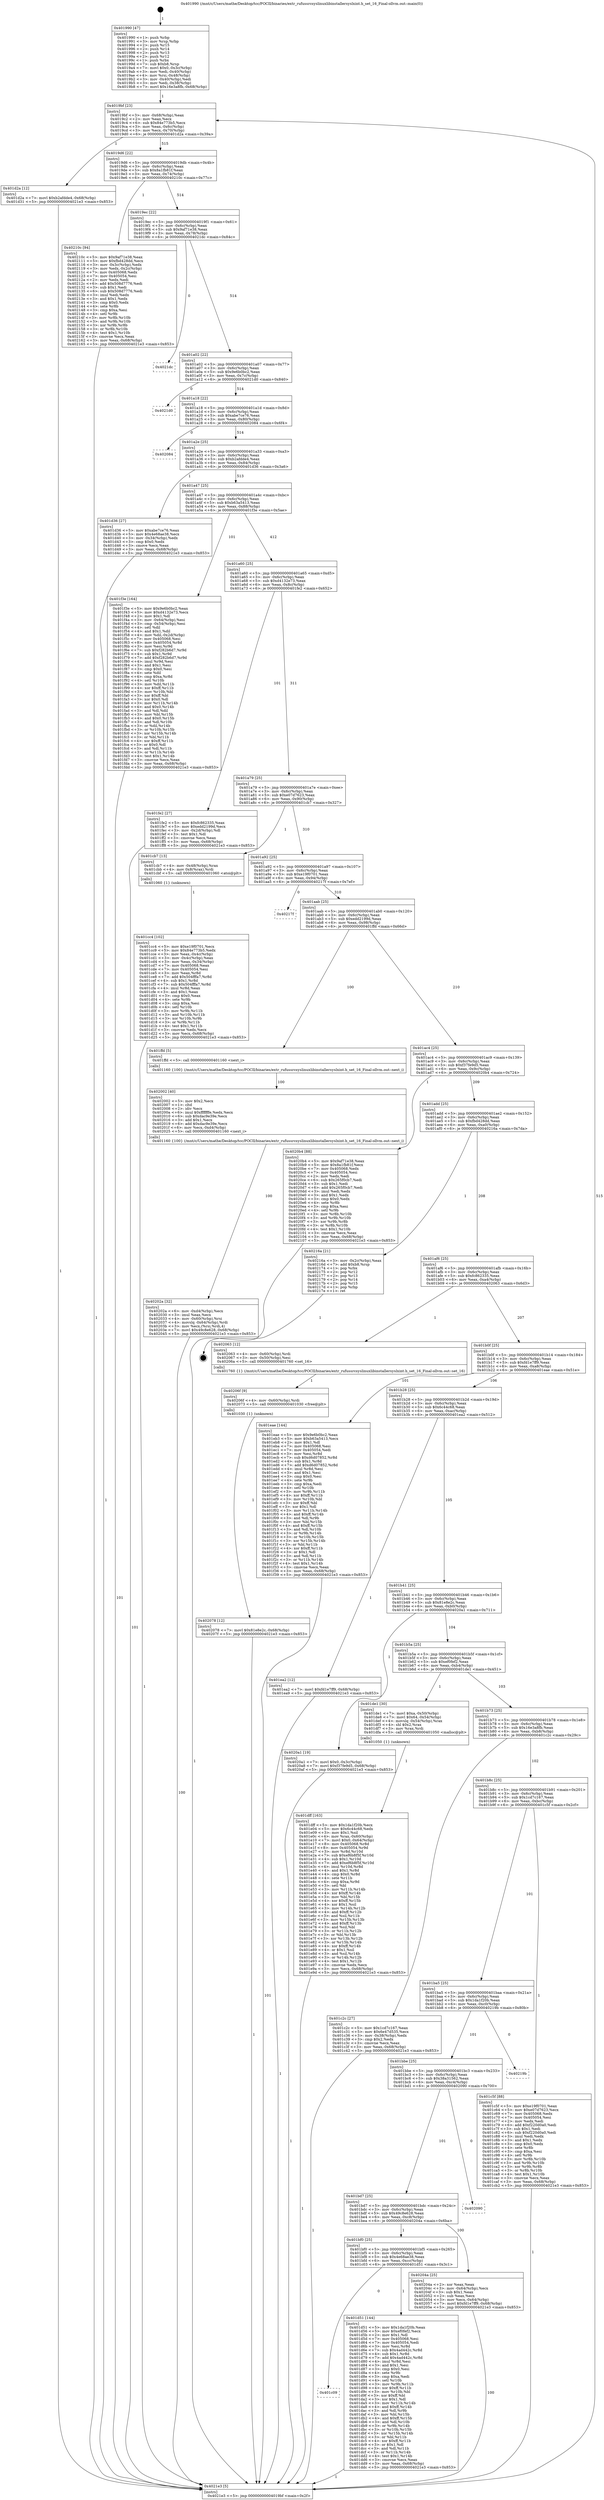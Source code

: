 digraph "0x401990" {
  label = "0x401990 (/mnt/c/Users/mathe/Desktop/tcc/POCII/binaries/extr_rufussrcsyslinuxlibinstallersyslxint.h_set_16_Final-ollvm.out::main(0))"
  labelloc = "t"
  node[shape=record]

  Entry [label="",width=0.3,height=0.3,shape=circle,fillcolor=black,style=filled]
  "0x4019bf" [label="{
     0x4019bf [23]\l
     | [instrs]\l
     &nbsp;&nbsp;0x4019bf \<+3\>: mov -0x68(%rbp),%eax\l
     &nbsp;&nbsp;0x4019c2 \<+2\>: mov %eax,%ecx\l
     &nbsp;&nbsp;0x4019c4 \<+6\>: sub $0x84e773b5,%ecx\l
     &nbsp;&nbsp;0x4019ca \<+3\>: mov %eax,-0x6c(%rbp)\l
     &nbsp;&nbsp;0x4019cd \<+3\>: mov %ecx,-0x70(%rbp)\l
     &nbsp;&nbsp;0x4019d0 \<+6\>: je 0000000000401d2a \<main+0x39a\>\l
  }"]
  "0x401d2a" [label="{
     0x401d2a [12]\l
     | [instrs]\l
     &nbsp;&nbsp;0x401d2a \<+7\>: movl $0xb2afdde4,-0x68(%rbp)\l
     &nbsp;&nbsp;0x401d31 \<+5\>: jmp 00000000004021e3 \<main+0x853\>\l
  }"]
  "0x4019d6" [label="{
     0x4019d6 [22]\l
     | [instrs]\l
     &nbsp;&nbsp;0x4019d6 \<+5\>: jmp 00000000004019db \<main+0x4b\>\l
     &nbsp;&nbsp;0x4019db \<+3\>: mov -0x6c(%rbp),%eax\l
     &nbsp;&nbsp;0x4019de \<+5\>: sub $0x8a1fb81f,%eax\l
     &nbsp;&nbsp;0x4019e3 \<+3\>: mov %eax,-0x74(%rbp)\l
     &nbsp;&nbsp;0x4019e6 \<+6\>: je 000000000040210c \<main+0x77c\>\l
  }"]
  Exit [label="",width=0.3,height=0.3,shape=circle,fillcolor=black,style=filled,peripheries=2]
  "0x40210c" [label="{
     0x40210c [94]\l
     | [instrs]\l
     &nbsp;&nbsp;0x40210c \<+5\>: mov $0x9af71e38,%eax\l
     &nbsp;&nbsp;0x402111 \<+5\>: mov $0xfbd428dd,%ecx\l
     &nbsp;&nbsp;0x402116 \<+3\>: mov -0x3c(%rbp),%edx\l
     &nbsp;&nbsp;0x402119 \<+3\>: mov %edx,-0x2c(%rbp)\l
     &nbsp;&nbsp;0x40211c \<+7\>: mov 0x405068,%edx\l
     &nbsp;&nbsp;0x402123 \<+7\>: mov 0x405054,%esi\l
     &nbsp;&nbsp;0x40212a \<+2\>: mov %edx,%edi\l
     &nbsp;&nbsp;0x40212c \<+6\>: add $0x508d7776,%edi\l
     &nbsp;&nbsp;0x402132 \<+3\>: sub $0x1,%edi\l
     &nbsp;&nbsp;0x402135 \<+6\>: sub $0x508d7776,%edi\l
     &nbsp;&nbsp;0x40213b \<+3\>: imul %edi,%edx\l
     &nbsp;&nbsp;0x40213e \<+3\>: and $0x1,%edx\l
     &nbsp;&nbsp;0x402141 \<+3\>: cmp $0x0,%edx\l
     &nbsp;&nbsp;0x402144 \<+4\>: sete %r8b\l
     &nbsp;&nbsp;0x402148 \<+3\>: cmp $0xa,%esi\l
     &nbsp;&nbsp;0x40214b \<+4\>: setl %r9b\l
     &nbsp;&nbsp;0x40214f \<+3\>: mov %r8b,%r10b\l
     &nbsp;&nbsp;0x402152 \<+3\>: and %r9b,%r10b\l
     &nbsp;&nbsp;0x402155 \<+3\>: xor %r9b,%r8b\l
     &nbsp;&nbsp;0x402158 \<+3\>: or %r8b,%r10b\l
     &nbsp;&nbsp;0x40215b \<+4\>: test $0x1,%r10b\l
     &nbsp;&nbsp;0x40215f \<+3\>: cmovne %ecx,%eax\l
     &nbsp;&nbsp;0x402162 \<+3\>: mov %eax,-0x68(%rbp)\l
     &nbsp;&nbsp;0x402165 \<+5\>: jmp 00000000004021e3 \<main+0x853\>\l
  }"]
  "0x4019ec" [label="{
     0x4019ec [22]\l
     | [instrs]\l
     &nbsp;&nbsp;0x4019ec \<+5\>: jmp 00000000004019f1 \<main+0x61\>\l
     &nbsp;&nbsp;0x4019f1 \<+3\>: mov -0x6c(%rbp),%eax\l
     &nbsp;&nbsp;0x4019f4 \<+5\>: sub $0x9af71e38,%eax\l
     &nbsp;&nbsp;0x4019f9 \<+3\>: mov %eax,-0x78(%rbp)\l
     &nbsp;&nbsp;0x4019fc \<+6\>: je 00000000004021dc \<main+0x84c\>\l
  }"]
  "0x402078" [label="{
     0x402078 [12]\l
     | [instrs]\l
     &nbsp;&nbsp;0x402078 \<+7\>: movl $0x81e8e2c,-0x68(%rbp)\l
     &nbsp;&nbsp;0x40207f \<+5\>: jmp 00000000004021e3 \<main+0x853\>\l
  }"]
  "0x4021dc" [label="{
     0x4021dc\l
  }", style=dashed]
  "0x401a02" [label="{
     0x401a02 [22]\l
     | [instrs]\l
     &nbsp;&nbsp;0x401a02 \<+5\>: jmp 0000000000401a07 \<main+0x77\>\l
     &nbsp;&nbsp;0x401a07 \<+3\>: mov -0x6c(%rbp),%eax\l
     &nbsp;&nbsp;0x401a0a \<+5\>: sub $0x9e6b0bc2,%eax\l
     &nbsp;&nbsp;0x401a0f \<+3\>: mov %eax,-0x7c(%rbp)\l
     &nbsp;&nbsp;0x401a12 \<+6\>: je 00000000004021d0 \<main+0x840\>\l
  }"]
  "0x40206f" [label="{
     0x40206f [9]\l
     | [instrs]\l
     &nbsp;&nbsp;0x40206f \<+4\>: mov -0x60(%rbp),%rdi\l
     &nbsp;&nbsp;0x402073 \<+5\>: call 0000000000401030 \<free@plt\>\l
     | [calls]\l
     &nbsp;&nbsp;0x401030 \{1\} (unknown)\l
  }"]
  "0x4021d0" [label="{
     0x4021d0\l
  }", style=dashed]
  "0x401a18" [label="{
     0x401a18 [22]\l
     | [instrs]\l
     &nbsp;&nbsp;0x401a18 \<+5\>: jmp 0000000000401a1d \<main+0x8d\>\l
     &nbsp;&nbsp;0x401a1d \<+3\>: mov -0x6c(%rbp),%eax\l
     &nbsp;&nbsp;0x401a20 \<+5\>: sub $0xabe7ce76,%eax\l
     &nbsp;&nbsp;0x401a25 \<+3\>: mov %eax,-0x80(%rbp)\l
     &nbsp;&nbsp;0x401a28 \<+6\>: je 0000000000402084 \<main+0x6f4\>\l
  }"]
  "0x40202a" [label="{
     0x40202a [32]\l
     | [instrs]\l
     &nbsp;&nbsp;0x40202a \<+6\>: mov -0xd4(%rbp),%ecx\l
     &nbsp;&nbsp;0x402030 \<+3\>: imul %eax,%ecx\l
     &nbsp;&nbsp;0x402033 \<+4\>: mov -0x60(%rbp),%rsi\l
     &nbsp;&nbsp;0x402037 \<+4\>: movslq -0x64(%rbp),%rdi\l
     &nbsp;&nbsp;0x40203b \<+3\>: mov %ecx,(%rsi,%rdi,4)\l
     &nbsp;&nbsp;0x40203e \<+7\>: movl $0x49c8e628,-0x68(%rbp)\l
     &nbsp;&nbsp;0x402045 \<+5\>: jmp 00000000004021e3 \<main+0x853\>\l
  }"]
  "0x402084" [label="{
     0x402084\l
  }", style=dashed]
  "0x401a2e" [label="{
     0x401a2e [25]\l
     | [instrs]\l
     &nbsp;&nbsp;0x401a2e \<+5\>: jmp 0000000000401a33 \<main+0xa3\>\l
     &nbsp;&nbsp;0x401a33 \<+3\>: mov -0x6c(%rbp),%eax\l
     &nbsp;&nbsp;0x401a36 \<+5\>: sub $0xb2afdde4,%eax\l
     &nbsp;&nbsp;0x401a3b \<+6\>: mov %eax,-0x84(%rbp)\l
     &nbsp;&nbsp;0x401a41 \<+6\>: je 0000000000401d36 \<main+0x3a6\>\l
  }"]
  "0x402002" [label="{
     0x402002 [40]\l
     | [instrs]\l
     &nbsp;&nbsp;0x402002 \<+5\>: mov $0x2,%ecx\l
     &nbsp;&nbsp;0x402007 \<+1\>: cltd\l
     &nbsp;&nbsp;0x402008 \<+2\>: idiv %ecx\l
     &nbsp;&nbsp;0x40200a \<+6\>: imul $0xfffffffe,%edx,%ecx\l
     &nbsp;&nbsp;0x402010 \<+6\>: sub $0xdac9e39e,%ecx\l
     &nbsp;&nbsp;0x402016 \<+3\>: add $0x1,%ecx\l
     &nbsp;&nbsp;0x402019 \<+6\>: add $0xdac9e39e,%ecx\l
     &nbsp;&nbsp;0x40201f \<+6\>: mov %ecx,-0xd4(%rbp)\l
     &nbsp;&nbsp;0x402025 \<+5\>: call 0000000000401160 \<next_i\>\l
     | [calls]\l
     &nbsp;&nbsp;0x401160 \{100\} (/mnt/c/Users/mathe/Desktop/tcc/POCII/binaries/extr_rufussrcsyslinuxlibinstallersyslxint.h_set_16_Final-ollvm.out::next_i)\l
  }"]
  "0x401d36" [label="{
     0x401d36 [27]\l
     | [instrs]\l
     &nbsp;&nbsp;0x401d36 \<+5\>: mov $0xabe7ce76,%eax\l
     &nbsp;&nbsp;0x401d3b \<+5\>: mov $0x4e68ae38,%ecx\l
     &nbsp;&nbsp;0x401d40 \<+3\>: mov -0x34(%rbp),%edx\l
     &nbsp;&nbsp;0x401d43 \<+3\>: cmp $0x0,%edx\l
     &nbsp;&nbsp;0x401d46 \<+3\>: cmove %ecx,%eax\l
     &nbsp;&nbsp;0x401d49 \<+3\>: mov %eax,-0x68(%rbp)\l
     &nbsp;&nbsp;0x401d4c \<+5\>: jmp 00000000004021e3 \<main+0x853\>\l
  }"]
  "0x401a47" [label="{
     0x401a47 [25]\l
     | [instrs]\l
     &nbsp;&nbsp;0x401a47 \<+5\>: jmp 0000000000401a4c \<main+0xbc\>\l
     &nbsp;&nbsp;0x401a4c \<+3\>: mov -0x6c(%rbp),%eax\l
     &nbsp;&nbsp;0x401a4f \<+5\>: sub $0xb63a5413,%eax\l
     &nbsp;&nbsp;0x401a54 \<+6\>: mov %eax,-0x88(%rbp)\l
     &nbsp;&nbsp;0x401a5a \<+6\>: je 0000000000401f3e \<main+0x5ae\>\l
  }"]
  "0x401dff" [label="{
     0x401dff [163]\l
     | [instrs]\l
     &nbsp;&nbsp;0x401dff \<+5\>: mov $0x1da1f20b,%ecx\l
     &nbsp;&nbsp;0x401e04 \<+5\>: mov $0x6c44c68,%edx\l
     &nbsp;&nbsp;0x401e09 \<+3\>: mov $0x1,%sil\l
     &nbsp;&nbsp;0x401e0c \<+4\>: mov %rax,-0x60(%rbp)\l
     &nbsp;&nbsp;0x401e10 \<+7\>: movl $0x0,-0x64(%rbp)\l
     &nbsp;&nbsp;0x401e17 \<+8\>: mov 0x405068,%r8d\l
     &nbsp;&nbsp;0x401e1f \<+8\>: mov 0x405054,%r9d\l
     &nbsp;&nbsp;0x401e27 \<+3\>: mov %r8d,%r10d\l
     &nbsp;&nbsp;0x401e2a \<+7\>: sub $0xef6b8f5f,%r10d\l
     &nbsp;&nbsp;0x401e31 \<+4\>: sub $0x1,%r10d\l
     &nbsp;&nbsp;0x401e35 \<+7\>: add $0xef6b8f5f,%r10d\l
     &nbsp;&nbsp;0x401e3c \<+4\>: imul %r10d,%r8d\l
     &nbsp;&nbsp;0x401e40 \<+4\>: and $0x1,%r8d\l
     &nbsp;&nbsp;0x401e44 \<+4\>: cmp $0x0,%r8d\l
     &nbsp;&nbsp;0x401e48 \<+4\>: sete %r11b\l
     &nbsp;&nbsp;0x401e4c \<+4\>: cmp $0xa,%r9d\l
     &nbsp;&nbsp;0x401e50 \<+3\>: setl %bl\l
     &nbsp;&nbsp;0x401e53 \<+3\>: mov %r11b,%r14b\l
     &nbsp;&nbsp;0x401e56 \<+4\>: xor $0xff,%r14b\l
     &nbsp;&nbsp;0x401e5a \<+3\>: mov %bl,%r15b\l
     &nbsp;&nbsp;0x401e5d \<+4\>: xor $0xff,%r15b\l
     &nbsp;&nbsp;0x401e61 \<+4\>: xor $0x1,%sil\l
     &nbsp;&nbsp;0x401e65 \<+3\>: mov %r14b,%r12b\l
     &nbsp;&nbsp;0x401e68 \<+4\>: and $0xff,%r12b\l
     &nbsp;&nbsp;0x401e6c \<+3\>: and %sil,%r11b\l
     &nbsp;&nbsp;0x401e6f \<+3\>: mov %r15b,%r13b\l
     &nbsp;&nbsp;0x401e72 \<+4\>: and $0xff,%r13b\l
     &nbsp;&nbsp;0x401e76 \<+3\>: and %sil,%bl\l
     &nbsp;&nbsp;0x401e79 \<+3\>: or %r11b,%r12b\l
     &nbsp;&nbsp;0x401e7c \<+3\>: or %bl,%r13b\l
     &nbsp;&nbsp;0x401e7f \<+3\>: xor %r13b,%r12b\l
     &nbsp;&nbsp;0x401e82 \<+3\>: or %r15b,%r14b\l
     &nbsp;&nbsp;0x401e85 \<+4\>: xor $0xff,%r14b\l
     &nbsp;&nbsp;0x401e89 \<+4\>: or $0x1,%sil\l
     &nbsp;&nbsp;0x401e8d \<+3\>: and %sil,%r14b\l
     &nbsp;&nbsp;0x401e90 \<+3\>: or %r14b,%r12b\l
     &nbsp;&nbsp;0x401e93 \<+4\>: test $0x1,%r12b\l
     &nbsp;&nbsp;0x401e97 \<+3\>: cmovne %edx,%ecx\l
     &nbsp;&nbsp;0x401e9a \<+3\>: mov %ecx,-0x68(%rbp)\l
     &nbsp;&nbsp;0x401e9d \<+5\>: jmp 00000000004021e3 \<main+0x853\>\l
  }"]
  "0x401f3e" [label="{
     0x401f3e [164]\l
     | [instrs]\l
     &nbsp;&nbsp;0x401f3e \<+5\>: mov $0x9e6b0bc2,%eax\l
     &nbsp;&nbsp;0x401f43 \<+5\>: mov $0xd4132e73,%ecx\l
     &nbsp;&nbsp;0x401f48 \<+2\>: mov $0x1,%dl\l
     &nbsp;&nbsp;0x401f4a \<+3\>: mov -0x64(%rbp),%esi\l
     &nbsp;&nbsp;0x401f4d \<+3\>: cmp -0x54(%rbp),%esi\l
     &nbsp;&nbsp;0x401f50 \<+4\>: setl %dil\l
     &nbsp;&nbsp;0x401f54 \<+4\>: and $0x1,%dil\l
     &nbsp;&nbsp;0x401f58 \<+4\>: mov %dil,-0x2d(%rbp)\l
     &nbsp;&nbsp;0x401f5c \<+7\>: mov 0x405068,%esi\l
     &nbsp;&nbsp;0x401f63 \<+8\>: mov 0x405054,%r8d\l
     &nbsp;&nbsp;0x401f6b \<+3\>: mov %esi,%r9d\l
     &nbsp;&nbsp;0x401f6e \<+7\>: sub $0xf282b6d7,%r9d\l
     &nbsp;&nbsp;0x401f75 \<+4\>: sub $0x1,%r9d\l
     &nbsp;&nbsp;0x401f79 \<+7\>: add $0xf282b6d7,%r9d\l
     &nbsp;&nbsp;0x401f80 \<+4\>: imul %r9d,%esi\l
     &nbsp;&nbsp;0x401f84 \<+3\>: and $0x1,%esi\l
     &nbsp;&nbsp;0x401f87 \<+3\>: cmp $0x0,%esi\l
     &nbsp;&nbsp;0x401f8a \<+4\>: sete %dil\l
     &nbsp;&nbsp;0x401f8e \<+4\>: cmp $0xa,%r8d\l
     &nbsp;&nbsp;0x401f92 \<+4\>: setl %r10b\l
     &nbsp;&nbsp;0x401f96 \<+3\>: mov %dil,%r11b\l
     &nbsp;&nbsp;0x401f99 \<+4\>: xor $0xff,%r11b\l
     &nbsp;&nbsp;0x401f9d \<+3\>: mov %r10b,%bl\l
     &nbsp;&nbsp;0x401fa0 \<+3\>: xor $0xff,%bl\l
     &nbsp;&nbsp;0x401fa3 \<+3\>: xor $0x0,%dl\l
     &nbsp;&nbsp;0x401fa6 \<+3\>: mov %r11b,%r14b\l
     &nbsp;&nbsp;0x401fa9 \<+4\>: and $0x0,%r14b\l
     &nbsp;&nbsp;0x401fad \<+3\>: and %dl,%dil\l
     &nbsp;&nbsp;0x401fb0 \<+3\>: mov %bl,%r15b\l
     &nbsp;&nbsp;0x401fb3 \<+4\>: and $0x0,%r15b\l
     &nbsp;&nbsp;0x401fb7 \<+3\>: and %dl,%r10b\l
     &nbsp;&nbsp;0x401fba \<+3\>: or %dil,%r14b\l
     &nbsp;&nbsp;0x401fbd \<+3\>: or %r10b,%r15b\l
     &nbsp;&nbsp;0x401fc0 \<+3\>: xor %r15b,%r14b\l
     &nbsp;&nbsp;0x401fc3 \<+3\>: or %bl,%r11b\l
     &nbsp;&nbsp;0x401fc6 \<+4\>: xor $0xff,%r11b\l
     &nbsp;&nbsp;0x401fca \<+3\>: or $0x0,%dl\l
     &nbsp;&nbsp;0x401fcd \<+3\>: and %dl,%r11b\l
     &nbsp;&nbsp;0x401fd0 \<+3\>: or %r11b,%r14b\l
     &nbsp;&nbsp;0x401fd3 \<+4\>: test $0x1,%r14b\l
     &nbsp;&nbsp;0x401fd7 \<+3\>: cmovne %ecx,%eax\l
     &nbsp;&nbsp;0x401fda \<+3\>: mov %eax,-0x68(%rbp)\l
     &nbsp;&nbsp;0x401fdd \<+5\>: jmp 00000000004021e3 \<main+0x853\>\l
  }"]
  "0x401a60" [label="{
     0x401a60 [25]\l
     | [instrs]\l
     &nbsp;&nbsp;0x401a60 \<+5\>: jmp 0000000000401a65 \<main+0xd5\>\l
     &nbsp;&nbsp;0x401a65 \<+3\>: mov -0x6c(%rbp),%eax\l
     &nbsp;&nbsp;0x401a68 \<+5\>: sub $0xd4132e73,%eax\l
     &nbsp;&nbsp;0x401a6d \<+6\>: mov %eax,-0x8c(%rbp)\l
     &nbsp;&nbsp;0x401a73 \<+6\>: je 0000000000401fe2 \<main+0x652\>\l
  }"]
  "0x401c09" [label="{
     0x401c09\l
  }", style=dashed]
  "0x401fe2" [label="{
     0x401fe2 [27]\l
     | [instrs]\l
     &nbsp;&nbsp;0x401fe2 \<+5\>: mov $0xfc862335,%eax\l
     &nbsp;&nbsp;0x401fe7 \<+5\>: mov $0xedd2199d,%ecx\l
     &nbsp;&nbsp;0x401fec \<+3\>: mov -0x2d(%rbp),%dl\l
     &nbsp;&nbsp;0x401fef \<+3\>: test $0x1,%dl\l
     &nbsp;&nbsp;0x401ff2 \<+3\>: cmovne %ecx,%eax\l
     &nbsp;&nbsp;0x401ff5 \<+3\>: mov %eax,-0x68(%rbp)\l
     &nbsp;&nbsp;0x401ff8 \<+5\>: jmp 00000000004021e3 \<main+0x853\>\l
  }"]
  "0x401a79" [label="{
     0x401a79 [25]\l
     | [instrs]\l
     &nbsp;&nbsp;0x401a79 \<+5\>: jmp 0000000000401a7e \<main+0xee\>\l
     &nbsp;&nbsp;0x401a7e \<+3\>: mov -0x6c(%rbp),%eax\l
     &nbsp;&nbsp;0x401a81 \<+5\>: sub $0xe07d7623,%eax\l
     &nbsp;&nbsp;0x401a86 \<+6\>: mov %eax,-0x90(%rbp)\l
     &nbsp;&nbsp;0x401a8c \<+6\>: je 0000000000401cb7 \<main+0x327\>\l
  }"]
  "0x401d51" [label="{
     0x401d51 [144]\l
     | [instrs]\l
     &nbsp;&nbsp;0x401d51 \<+5\>: mov $0x1da1f20b,%eax\l
     &nbsp;&nbsp;0x401d56 \<+5\>: mov $0xef0fef2,%ecx\l
     &nbsp;&nbsp;0x401d5b \<+2\>: mov $0x1,%dl\l
     &nbsp;&nbsp;0x401d5d \<+7\>: mov 0x405068,%esi\l
     &nbsp;&nbsp;0x401d64 \<+7\>: mov 0x405054,%edi\l
     &nbsp;&nbsp;0x401d6b \<+3\>: mov %esi,%r8d\l
     &nbsp;&nbsp;0x401d6e \<+7\>: sub $0x4ad442c,%r8d\l
     &nbsp;&nbsp;0x401d75 \<+4\>: sub $0x1,%r8d\l
     &nbsp;&nbsp;0x401d79 \<+7\>: add $0x4ad442c,%r8d\l
     &nbsp;&nbsp;0x401d80 \<+4\>: imul %r8d,%esi\l
     &nbsp;&nbsp;0x401d84 \<+3\>: and $0x1,%esi\l
     &nbsp;&nbsp;0x401d87 \<+3\>: cmp $0x0,%esi\l
     &nbsp;&nbsp;0x401d8a \<+4\>: sete %r9b\l
     &nbsp;&nbsp;0x401d8e \<+3\>: cmp $0xa,%edi\l
     &nbsp;&nbsp;0x401d91 \<+4\>: setl %r10b\l
     &nbsp;&nbsp;0x401d95 \<+3\>: mov %r9b,%r11b\l
     &nbsp;&nbsp;0x401d98 \<+4\>: xor $0xff,%r11b\l
     &nbsp;&nbsp;0x401d9c \<+3\>: mov %r10b,%bl\l
     &nbsp;&nbsp;0x401d9f \<+3\>: xor $0xff,%bl\l
     &nbsp;&nbsp;0x401da2 \<+3\>: xor $0x1,%dl\l
     &nbsp;&nbsp;0x401da5 \<+3\>: mov %r11b,%r14b\l
     &nbsp;&nbsp;0x401da8 \<+4\>: and $0xff,%r14b\l
     &nbsp;&nbsp;0x401dac \<+3\>: and %dl,%r9b\l
     &nbsp;&nbsp;0x401daf \<+3\>: mov %bl,%r15b\l
     &nbsp;&nbsp;0x401db2 \<+4\>: and $0xff,%r15b\l
     &nbsp;&nbsp;0x401db6 \<+3\>: and %dl,%r10b\l
     &nbsp;&nbsp;0x401db9 \<+3\>: or %r9b,%r14b\l
     &nbsp;&nbsp;0x401dbc \<+3\>: or %r10b,%r15b\l
     &nbsp;&nbsp;0x401dbf \<+3\>: xor %r15b,%r14b\l
     &nbsp;&nbsp;0x401dc2 \<+3\>: or %bl,%r11b\l
     &nbsp;&nbsp;0x401dc5 \<+4\>: xor $0xff,%r11b\l
     &nbsp;&nbsp;0x401dc9 \<+3\>: or $0x1,%dl\l
     &nbsp;&nbsp;0x401dcc \<+3\>: and %dl,%r11b\l
     &nbsp;&nbsp;0x401dcf \<+3\>: or %r11b,%r14b\l
     &nbsp;&nbsp;0x401dd2 \<+4\>: test $0x1,%r14b\l
     &nbsp;&nbsp;0x401dd6 \<+3\>: cmovne %ecx,%eax\l
     &nbsp;&nbsp;0x401dd9 \<+3\>: mov %eax,-0x68(%rbp)\l
     &nbsp;&nbsp;0x401ddc \<+5\>: jmp 00000000004021e3 \<main+0x853\>\l
  }"]
  "0x401cb7" [label="{
     0x401cb7 [13]\l
     | [instrs]\l
     &nbsp;&nbsp;0x401cb7 \<+4\>: mov -0x48(%rbp),%rax\l
     &nbsp;&nbsp;0x401cbb \<+4\>: mov 0x8(%rax),%rdi\l
     &nbsp;&nbsp;0x401cbf \<+5\>: call 0000000000401060 \<atoi@plt\>\l
     | [calls]\l
     &nbsp;&nbsp;0x401060 \{1\} (unknown)\l
  }"]
  "0x401a92" [label="{
     0x401a92 [25]\l
     | [instrs]\l
     &nbsp;&nbsp;0x401a92 \<+5\>: jmp 0000000000401a97 \<main+0x107\>\l
     &nbsp;&nbsp;0x401a97 \<+3\>: mov -0x6c(%rbp),%eax\l
     &nbsp;&nbsp;0x401a9a \<+5\>: sub $0xe19f0701,%eax\l
     &nbsp;&nbsp;0x401a9f \<+6\>: mov %eax,-0x94(%rbp)\l
     &nbsp;&nbsp;0x401aa5 \<+6\>: je 000000000040217f \<main+0x7ef\>\l
  }"]
  "0x401bf0" [label="{
     0x401bf0 [25]\l
     | [instrs]\l
     &nbsp;&nbsp;0x401bf0 \<+5\>: jmp 0000000000401bf5 \<main+0x265\>\l
     &nbsp;&nbsp;0x401bf5 \<+3\>: mov -0x6c(%rbp),%eax\l
     &nbsp;&nbsp;0x401bf8 \<+5\>: sub $0x4e68ae38,%eax\l
     &nbsp;&nbsp;0x401bfd \<+6\>: mov %eax,-0xcc(%rbp)\l
     &nbsp;&nbsp;0x401c03 \<+6\>: je 0000000000401d51 \<main+0x3c1\>\l
  }"]
  "0x40217f" [label="{
     0x40217f\l
  }", style=dashed]
  "0x401aab" [label="{
     0x401aab [25]\l
     | [instrs]\l
     &nbsp;&nbsp;0x401aab \<+5\>: jmp 0000000000401ab0 \<main+0x120\>\l
     &nbsp;&nbsp;0x401ab0 \<+3\>: mov -0x6c(%rbp),%eax\l
     &nbsp;&nbsp;0x401ab3 \<+5\>: sub $0xedd2199d,%eax\l
     &nbsp;&nbsp;0x401ab8 \<+6\>: mov %eax,-0x98(%rbp)\l
     &nbsp;&nbsp;0x401abe \<+6\>: je 0000000000401ffd \<main+0x66d\>\l
  }"]
  "0x40204a" [label="{
     0x40204a [25]\l
     | [instrs]\l
     &nbsp;&nbsp;0x40204a \<+2\>: xor %eax,%eax\l
     &nbsp;&nbsp;0x40204c \<+3\>: mov -0x64(%rbp),%ecx\l
     &nbsp;&nbsp;0x40204f \<+3\>: sub $0x1,%eax\l
     &nbsp;&nbsp;0x402052 \<+2\>: sub %eax,%ecx\l
     &nbsp;&nbsp;0x402054 \<+3\>: mov %ecx,-0x64(%rbp)\l
     &nbsp;&nbsp;0x402057 \<+7\>: movl $0xfd1e7ff9,-0x68(%rbp)\l
     &nbsp;&nbsp;0x40205e \<+5\>: jmp 00000000004021e3 \<main+0x853\>\l
  }"]
  "0x401ffd" [label="{
     0x401ffd [5]\l
     | [instrs]\l
     &nbsp;&nbsp;0x401ffd \<+5\>: call 0000000000401160 \<next_i\>\l
     | [calls]\l
     &nbsp;&nbsp;0x401160 \{100\} (/mnt/c/Users/mathe/Desktop/tcc/POCII/binaries/extr_rufussrcsyslinuxlibinstallersyslxint.h_set_16_Final-ollvm.out::next_i)\l
  }"]
  "0x401ac4" [label="{
     0x401ac4 [25]\l
     | [instrs]\l
     &nbsp;&nbsp;0x401ac4 \<+5\>: jmp 0000000000401ac9 \<main+0x139\>\l
     &nbsp;&nbsp;0x401ac9 \<+3\>: mov -0x6c(%rbp),%eax\l
     &nbsp;&nbsp;0x401acc \<+5\>: sub $0xf37fe9d5,%eax\l
     &nbsp;&nbsp;0x401ad1 \<+6\>: mov %eax,-0x9c(%rbp)\l
     &nbsp;&nbsp;0x401ad7 \<+6\>: je 00000000004020b4 \<main+0x724\>\l
  }"]
  "0x401bd7" [label="{
     0x401bd7 [25]\l
     | [instrs]\l
     &nbsp;&nbsp;0x401bd7 \<+5\>: jmp 0000000000401bdc \<main+0x24c\>\l
     &nbsp;&nbsp;0x401bdc \<+3\>: mov -0x6c(%rbp),%eax\l
     &nbsp;&nbsp;0x401bdf \<+5\>: sub $0x49c8e628,%eax\l
     &nbsp;&nbsp;0x401be4 \<+6\>: mov %eax,-0xc8(%rbp)\l
     &nbsp;&nbsp;0x401bea \<+6\>: je 000000000040204a \<main+0x6ba\>\l
  }"]
  "0x4020b4" [label="{
     0x4020b4 [88]\l
     | [instrs]\l
     &nbsp;&nbsp;0x4020b4 \<+5\>: mov $0x9af71e38,%eax\l
     &nbsp;&nbsp;0x4020b9 \<+5\>: mov $0x8a1fb81f,%ecx\l
     &nbsp;&nbsp;0x4020be \<+7\>: mov 0x405068,%edx\l
     &nbsp;&nbsp;0x4020c5 \<+7\>: mov 0x405054,%esi\l
     &nbsp;&nbsp;0x4020cc \<+2\>: mov %edx,%edi\l
     &nbsp;&nbsp;0x4020ce \<+6\>: sub $0x265f0cb7,%edi\l
     &nbsp;&nbsp;0x4020d4 \<+3\>: sub $0x1,%edi\l
     &nbsp;&nbsp;0x4020d7 \<+6\>: add $0x265f0cb7,%edi\l
     &nbsp;&nbsp;0x4020dd \<+3\>: imul %edi,%edx\l
     &nbsp;&nbsp;0x4020e0 \<+3\>: and $0x1,%edx\l
     &nbsp;&nbsp;0x4020e3 \<+3\>: cmp $0x0,%edx\l
     &nbsp;&nbsp;0x4020e6 \<+4\>: sete %r8b\l
     &nbsp;&nbsp;0x4020ea \<+3\>: cmp $0xa,%esi\l
     &nbsp;&nbsp;0x4020ed \<+4\>: setl %r9b\l
     &nbsp;&nbsp;0x4020f1 \<+3\>: mov %r8b,%r10b\l
     &nbsp;&nbsp;0x4020f4 \<+3\>: and %r9b,%r10b\l
     &nbsp;&nbsp;0x4020f7 \<+3\>: xor %r9b,%r8b\l
     &nbsp;&nbsp;0x4020fa \<+3\>: or %r8b,%r10b\l
     &nbsp;&nbsp;0x4020fd \<+4\>: test $0x1,%r10b\l
     &nbsp;&nbsp;0x402101 \<+3\>: cmovne %ecx,%eax\l
     &nbsp;&nbsp;0x402104 \<+3\>: mov %eax,-0x68(%rbp)\l
     &nbsp;&nbsp;0x402107 \<+5\>: jmp 00000000004021e3 \<main+0x853\>\l
  }"]
  "0x401add" [label="{
     0x401add [25]\l
     | [instrs]\l
     &nbsp;&nbsp;0x401add \<+5\>: jmp 0000000000401ae2 \<main+0x152\>\l
     &nbsp;&nbsp;0x401ae2 \<+3\>: mov -0x6c(%rbp),%eax\l
     &nbsp;&nbsp;0x401ae5 \<+5\>: sub $0xfbd428dd,%eax\l
     &nbsp;&nbsp;0x401aea \<+6\>: mov %eax,-0xa0(%rbp)\l
     &nbsp;&nbsp;0x401af0 \<+6\>: je 000000000040216a \<main+0x7da\>\l
  }"]
  "0x402090" [label="{
     0x402090\l
  }", style=dashed]
  "0x40216a" [label="{
     0x40216a [21]\l
     | [instrs]\l
     &nbsp;&nbsp;0x40216a \<+3\>: mov -0x2c(%rbp),%eax\l
     &nbsp;&nbsp;0x40216d \<+7\>: add $0xb8,%rsp\l
     &nbsp;&nbsp;0x402174 \<+1\>: pop %rbx\l
     &nbsp;&nbsp;0x402175 \<+2\>: pop %r12\l
     &nbsp;&nbsp;0x402177 \<+2\>: pop %r13\l
     &nbsp;&nbsp;0x402179 \<+2\>: pop %r14\l
     &nbsp;&nbsp;0x40217b \<+2\>: pop %r15\l
     &nbsp;&nbsp;0x40217d \<+1\>: pop %rbp\l
     &nbsp;&nbsp;0x40217e \<+1\>: ret\l
  }"]
  "0x401af6" [label="{
     0x401af6 [25]\l
     | [instrs]\l
     &nbsp;&nbsp;0x401af6 \<+5\>: jmp 0000000000401afb \<main+0x16b\>\l
     &nbsp;&nbsp;0x401afb \<+3\>: mov -0x6c(%rbp),%eax\l
     &nbsp;&nbsp;0x401afe \<+5\>: sub $0xfc862335,%eax\l
     &nbsp;&nbsp;0x401b03 \<+6\>: mov %eax,-0xa4(%rbp)\l
     &nbsp;&nbsp;0x401b09 \<+6\>: je 0000000000402063 \<main+0x6d3\>\l
  }"]
  "0x401bbe" [label="{
     0x401bbe [25]\l
     | [instrs]\l
     &nbsp;&nbsp;0x401bbe \<+5\>: jmp 0000000000401bc3 \<main+0x233\>\l
     &nbsp;&nbsp;0x401bc3 \<+3\>: mov -0x6c(%rbp),%eax\l
     &nbsp;&nbsp;0x401bc6 \<+5\>: sub $0x38a31562,%eax\l
     &nbsp;&nbsp;0x401bcb \<+6\>: mov %eax,-0xc4(%rbp)\l
     &nbsp;&nbsp;0x401bd1 \<+6\>: je 0000000000402090 \<main+0x700\>\l
  }"]
  "0x402063" [label="{
     0x402063 [12]\l
     | [instrs]\l
     &nbsp;&nbsp;0x402063 \<+4\>: mov -0x60(%rbp),%rdi\l
     &nbsp;&nbsp;0x402067 \<+3\>: mov -0x50(%rbp),%esi\l
     &nbsp;&nbsp;0x40206a \<+5\>: call 0000000000401760 \<set_16\>\l
     | [calls]\l
     &nbsp;&nbsp;0x401760 \{1\} (/mnt/c/Users/mathe/Desktop/tcc/POCII/binaries/extr_rufussrcsyslinuxlibinstallersyslxint.h_set_16_Final-ollvm.out::set_16)\l
  }"]
  "0x401b0f" [label="{
     0x401b0f [25]\l
     | [instrs]\l
     &nbsp;&nbsp;0x401b0f \<+5\>: jmp 0000000000401b14 \<main+0x184\>\l
     &nbsp;&nbsp;0x401b14 \<+3\>: mov -0x6c(%rbp),%eax\l
     &nbsp;&nbsp;0x401b17 \<+5\>: sub $0xfd1e7ff9,%eax\l
     &nbsp;&nbsp;0x401b1c \<+6\>: mov %eax,-0xa8(%rbp)\l
     &nbsp;&nbsp;0x401b22 \<+6\>: je 0000000000401eae \<main+0x51e\>\l
  }"]
  "0x40219b" [label="{
     0x40219b\l
  }", style=dashed]
  "0x401eae" [label="{
     0x401eae [144]\l
     | [instrs]\l
     &nbsp;&nbsp;0x401eae \<+5\>: mov $0x9e6b0bc2,%eax\l
     &nbsp;&nbsp;0x401eb3 \<+5\>: mov $0xb63a5413,%ecx\l
     &nbsp;&nbsp;0x401eb8 \<+2\>: mov $0x1,%dl\l
     &nbsp;&nbsp;0x401eba \<+7\>: mov 0x405068,%esi\l
     &nbsp;&nbsp;0x401ec1 \<+7\>: mov 0x405054,%edi\l
     &nbsp;&nbsp;0x401ec8 \<+3\>: mov %esi,%r8d\l
     &nbsp;&nbsp;0x401ecb \<+7\>: sub $0xd6d07852,%r8d\l
     &nbsp;&nbsp;0x401ed2 \<+4\>: sub $0x1,%r8d\l
     &nbsp;&nbsp;0x401ed6 \<+7\>: add $0xd6d07852,%r8d\l
     &nbsp;&nbsp;0x401edd \<+4\>: imul %r8d,%esi\l
     &nbsp;&nbsp;0x401ee1 \<+3\>: and $0x1,%esi\l
     &nbsp;&nbsp;0x401ee4 \<+3\>: cmp $0x0,%esi\l
     &nbsp;&nbsp;0x401ee7 \<+4\>: sete %r9b\l
     &nbsp;&nbsp;0x401eeb \<+3\>: cmp $0xa,%edi\l
     &nbsp;&nbsp;0x401eee \<+4\>: setl %r10b\l
     &nbsp;&nbsp;0x401ef2 \<+3\>: mov %r9b,%r11b\l
     &nbsp;&nbsp;0x401ef5 \<+4\>: xor $0xff,%r11b\l
     &nbsp;&nbsp;0x401ef9 \<+3\>: mov %r10b,%bl\l
     &nbsp;&nbsp;0x401efc \<+3\>: xor $0xff,%bl\l
     &nbsp;&nbsp;0x401eff \<+3\>: xor $0x1,%dl\l
     &nbsp;&nbsp;0x401f02 \<+3\>: mov %r11b,%r14b\l
     &nbsp;&nbsp;0x401f05 \<+4\>: and $0xff,%r14b\l
     &nbsp;&nbsp;0x401f09 \<+3\>: and %dl,%r9b\l
     &nbsp;&nbsp;0x401f0c \<+3\>: mov %bl,%r15b\l
     &nbsp;&nbsp;0x401f0f \<+4\>: and $0xff,%r15b\l
     &nbsp;&nbsp;0x401f13 \<+3\>: and %dl,%r10b\l
     &nbsp;&nbsp;0x401f16 \<+3\>: or %r9b,%r14b\l
     &nbsp;&nbsp;0x401f19 \<+3\>: or %r10b,%r15b\l
     &nbsp;&nbsp;0x401f1c \<+3\>: xor %r15b,%r14b\l
     &nbsp;&nbsp;0x401f1f \<+3\>: or %bl,%r11b\l
     &nbsp;&nbsp;0x401f22 \<+4\>: xor $0xff,%r11b\l
     &nbsp;&nbsp;0x401f26 \<+3\>: or $0x1,%dl\l
     &nbsp;&nbsp;0x401f29 \<+3\>: and %dl,%r11b\l
     &nbsp;&nbsp;0x401f2c \<+3\>: or %r11b,%r14b\l
     &nbsp;&nbsp;0x401f2f \<+4\>: test $0x1,%r14b\l
     &nbsp;&nbsp;0x401f33 \<+3\>: cmovne %ecx,%eax\l
     &nbsp;&nbsp;0x401f36 \<+3\>: mov %eax,-0x68(%rbp)\l
     &nbsp;&nbsp;0x401f39 \<+5\>: jmp 00000000004021e3 \<main+0x853\>\l
  }"]
  "0x401b28" [label="{
     0x401b28 [25]\l
     | [instrs]\l
     &nbsp;&nbsp;0x401b28 \<+5\>: jmp 0000000000401b2d \<main+0x19d\>\l
     &nbsp;&nbsp;0x401b2d \<+3\>: mov -0x6c(%rbp),%eax\l
     &nbsp;&nbsp;0x401b30 \<+5\>: sub $0x6c44c68,%eax\l
     &nbsp;&nbsp;0x401b35 \<+6\>: mov %eax,-0xac(%rbp)\l
     &nbsp;&nbsp;0x401b3b \<+6\>: je 0000000000401ea2 \<main+0x512\>\l
  }"]
  "0x401cc4" [label="{
     0x401cc4 [102]\l
     | [instrs]\l
     &nbsp;&nbsp;0x401cc4 \<+5\>: mov $0xe19f0701,%ecx\l
     &nbsp;&nbsp;0x401cc9 \<+5\>: mov $0x84e773b5,%edx\l
     &nbsp;&nbsp;0x401cce \<+3\>: mov %eax,-0x4c(%rbp)\l
     &nbsp;&nbsp;0x401cd1 \<+3\>: mov -0x4c(%rbp),%eax\l
     &nbsp;&nbsp;0x401cd4 \<+3\>: mov %eax,-0x34(%rbp)\l
     &nbsp;&nbsp;0x401cd7 \<+7\>: mov 0x405068,%eax\l
     &nbsp;&nbsp;0x401cde \<+7\>: mov 0x405054,%esi\l
     &nbsp;&nbsp;0x401ce5 \<+3\>: mov %eax,%r8d\l
     &nbsp;&nbsp;0x401ce8 \<+7\>: add $0x504fffa7,%r8d\l
     &nbsp;&nbsp;0x401cef \<+4\>: sub $0x1,%r8d\l
     &nbsp;&nbsp;0x401cf3 \<+7\>: sub $0x504fffa7,%r8d\l
     &nbsp;&nbsp;0x401cfa \<+4\>: imul %r8d,%eax\l
     &nbsp;&nbsp;0x401cfe \<+3\>: and $0x1,%eax\l
     &nbsp;&nbsp;0x401d01 \<+3\>: cmp $0x0,%eax\l
     &nbsp;&nbsp;0x401d04 \<+4\>: sete %r9b\l
     &nbsp;&nbsp;0x401d08 \<+3\>: cmp $0xa,%esi\l
     &nbsp;&nbsp;0x401d0b \<+4\>: setl %r10b\l
     &nbsp;&nbsp;0x401d0f \<+3\>: mov %r9b,%r11b\l
     &nbsp;&nbsp;0x401d12 \<+3\>: and %r10b,%r11b\l
     &nbsp;&nbsp;0x401d15 \<+3\>: xor %r10b,%r9b\l
     &nbsp;&nbsp;0x401d18 \<+3\>: or %r9b,%r11b\l
     &nbsp;&nbsp;0x401d1b \<+4\>: test $0x1,%r11b\l
     &nbsp;&nbsp;0x401d1f \<+3\>: cmovne %edx,%ecx\l
     &nbsp;&nbsp;0x401d22 \<+3\>: mov %ecx,-0x68(%rbp)\l
     &nbsp;&nbsp;0x401d25 \<+5\>: jmp 00000000004021e3 \<main+0x853\>\l
  }"]
  "0x401ea2" [label="{
     0x401ea2 [12]\l
     | [instrs]\l
     &nbsp;&nbsp;0x401ea2 \<+7\>: movl $0xfd1e7ff9,-0x68(%rbp)\l
     &nbsp;&nbsp;0x401ea9 \<+5\>: jmp 00000000004021e3 \<main+0x853\>\l
  }"]
  "0x401b41" [label="{
     0x401b41 [25]\l
     | [instrs]\l
     &nbsp;&nbsp;0x401b41 \<+5\>: jmp 0000000000401b46 \<main+0x1b6\>\l
     &nbsp;&nbsp;0x401b46 \<+3\>: mov -0x6c(%rbp),%eax\l
     &nbsp;&nbsp;0x401b49 \<+5\>: sub $0x81e8e2c,%eax\l
     &nbsp;&nbsp;0x401b4e \<+6\>: mov %eax,-0xb0(%rbp)\l
     &nbsp;&nbsp;0x401b54 \<+6\>: je 00000000004020a1 \<main+0x711\>\l
  }"]
  "0x401ba5" [label="{
     0x401ba5 [25]\l
     | [instrs]\l
     &nbsp;&nbsp;0x401ba5 \<+5\>: jmp 0000000000401baa \<main+0x21a\>\l
     &nbsp;&nbsp;0x401baa \<+3\>: mov -0x6c(%rbp),%eax\l
     &nbsp;&nbsp;0x401bad \<+5\>: sub $0x1da1f20b,%eax\l
     &nbsp;&nbsp;0x401bb2 \<+6\>: mov %eax,-0xc0(%rbp)\l
     &nbsp;&nbsp;0x401bb8 \<+6\>: je 000000000040219b \<main+0x80b\>\l
  }"]
  "0x4020a1" [label="{
     0x4020a1 [19]\l
     | [instrs]\l
     &nbsp;&nbsp;0x4020a1 \<+7\>: movl $0x0,-0x3c(%rbp)\l
     &nbsp;&nbsp;0x4020a8 \<+7\>: movl $0xf37fe9d5,-0x68(%rbp)\l
     &nbsp;&nbsp;0x4020af \<+5\>: jmp 00000000004021e3 \<main+0x853\>\l
  }"]
  "0x401b5a" [label="{
     0x401b5a [25]\l
     | [instrs]\l
     &nbsp;&nbsp;0x401b5a \<+5\>: jmp 0000000000401b5f \<main+0x1cf\>\l
     &nbsp;&nbsp;0x401b5f \<+3\>: mov -0x6c(%rbp),%eax\l
     &nbsp;&nbsp;0x401b62 \<+5\>: sub $0xef0fef2,%eax\l
     &nbsp;&nbsp;0x401b67 \<+6\>: mov %eax,-0xb4(%rbp)\l
     &nbsp;&nbsp;0x401b6d \<+6\>: je 0000000000401de1 \<main+0x451\>\l
  }"]
  "0x401c5f" [label="{
     0x401c5f [88]\l
     | [instrs]\l
     &nbsp;&nbsp;0x401c5f \<+5\>: mov $0xe19f0701,%eax\l
     &nbsp;&nbsp;0x401c64 \<+5\>: mov $0xe07d7623,%ecx\l
     &nbsp;&nbsp;0x401c69 \<+7\>: mov 0x405068,%edx\l
     &nbsp;&nbsp;0x401c70 \<+7\>: mov 0x405054,%esi\l
     &nbsp;&nbsp;0x401c77 \<+2\>: mov %edx,%edi\l
     &nbsp;&nbsp;0x401c79 \<+6\>: add $0xf220d0a0,%edi\l
     &nbsp;&nbsp;0x401c7f \<+3\>: sub $0x1,%edi\l
     &nbsp;&nbsp;0x401c82 \<+6\>: sub $0xf220d0a0,%edi\l
     &nbsp;&nbsp;0x401c88 \<+3\>: imul %edi,%edx\l
     &nbsp;&nbsp;0x401c8b \<+3\>: and $0x1,%edx\l
     &nbsp;&nbsp;0x401c8e \<+3\>: cmp $0x0,%edx\l
     &nbsp;&nbsp;0x401c91 \<+4\>: sete %r8b\l
     &nbsp;&nbsp;0x401c95 \<+3\>: cmp $0xa,%esi\l
     &nbsp;&nbsp;0x401c98 \<+4\>: setl %r9b\l
     &nbsp;&nbsp;0x401c9c \<+3\>: mov %r8b,%r10b\l
     &nbsp;&nbsp;0x401c9f \<+3\>: and %r9b,%r10b\l
     &nbsp;&nbsp;0x401ca2 \<+3\>: xor %r9b,%r8b\l
     &nbsp;&nbsp;0x401ca5 \<+3\>: or %r8b,%r10b\l
     &nbsp;&nbsp;0x401ca8 \<+4\>: test $0x1,%r10b\l
     &nbsp;&nbsp;0x401cac \<+3\>: cmovne %ecx,%eax\l
     &nbsp;&nbsp;0x401caf \<+3\>: mov %eax,-0x68(%rbp)\l
     &nbsp;&nbsp;0x401cb2 \<+5\>: jmp 00000000004021e3 \<main+0x853\>\l
  }"]
  "0x401de1" [label="{
     0x401de1 [30]\l
     | [instrs]\l
     &nbsp;&nbsp;0x401de1 \<+7\>: movl $0xa,-0x50(%rbp)\l
     &nbsp;&nbsp;0x401de8 \<+7\>: movl $0x64,-0x54(%rbp)\l
     &nbsp;&nbsp;0x401def \<+4\>: movslq -0x54(%rbp),%rax\l
     &nbsp;&nbsp;0x401df3 \<+4\>: shl $0x2,%rax\l
     &nbsp;&nbsp;0x401df7 \<+3\>: mov %rax,%rdi\l
     &nbsp;&nbsp;0x401dfa \<+5\>: call 0000000000401050 \<malloc@plt\>\l
     | [calls]\l
     &nbsp;&nbsp;0x401050 \{1\} (unknown)\l
  }"]
  "0x401b73" [label="{
     0x401b73 [25]\l
     | [instrs]\l
     &nbsp;&nbsp;0x401b73 \<+5\>: jmp 0000000000401b78 \<main+0x1e8\>\l
     &nbsp;&nbsp;0x401b78 \<+3\>: mov -0x6c(%rbp),%eax\l
     &nbsp;&nbsp;0x401b7b \<+5\>: sub $0x16e3a8fb,%eax\l
     &nbsp;&nbsp;0x401b80 \<+6\>: mov %eax,-0xb8(%rbp)\l
     &nbsp;&nbsp;0x401b86 \<+6\>: je 0000000000401c2c \<main+0x29c\>\l
  }"]
  "0x401990" [label="{
     0x401990 [47]\l
     | [instrs]\l
     &nbsp;&nbsp;0x401990 \<+1\>: push %rbp\l
     &nbsp;&nbsp;0x401991 \<+3\>: mov %rsp,%rbp\l
     &nbsp;&nbsp;0x401994 \<+2\>: push %r15\l
     &nbsp;&nbsp;0x401996 \<+2\>: push %r14\l
     &nbsp;&nbsp;0x401998 \<+2\>: push %r13\l
     &nbsp;&nbsp;0x40199a \<+2\>: push %r12\l
     &nbsp;&nbsp;0x40199c \<+1\>: push %rbx\l
     &nbsp;&nbsp;0x40199d \<+7\>: sub $0xb8,%rsp\l
     &nbsp;&nbsp;0x4019a4 \<+7\>: movl $0x0,-0x3c(%rbp)\l
     &nbsp;&nbsp;0x4019ab \<+3\>: mov %edi,-0x40(%rbp)\l
     &nbsp;&nbsp;0x4019ae \<+4\>: mov %rsi,-0x48(%rbp)\l
     &nbsp;&nbsp;0x4019b2 \<+3\>: mov -0x40(%rbp),%edi\l
     &nbsp;&nbsp;0x4019b5 \<+3\>: mov %edi,-0x38(%rbp)\l
     &nbsp;&nbsp;0x4019b8 \<+7\>: movl $0x16e3a8fb,-0x68(%rbp)\l
  }"]
  "0x401c2c" [label="{
     0x401c2c [27]\l
     | [instrs]\l
     &nbsp;&nbsp;0x401c2c \<+5\>: mov $0x1cd7c167,%eax\l
     &nbsp;&nbsp;0x401c31 \<+5\>: mov $0x6e47d535,%ecx\l
     &nbsp;&nbsp;0x401c36 \<+3\>: mov -0x38(%rbp),%edx\l
     &nbsp;&nbsp;0x401c39 \<+3\>: cmp $0x2,%edx\l
     &nbsp;&nbsp;0x401c3c \<+3\>: cmovne %ecx,%eax\l
     &nbsp;&nbsp;0x401c3f \<+3\>: mov %eax,-0x68(%rbp)\l
     &nbsp;&nbsp;0x401c42 \<+5\>: jmp 00000000004021e3 \<main+0x853\>\l
  }"]
  "0x401b8c" [label="{
     0x401b8c [25]\l
     | [instrs]\l
     &nbsp;&nbsp;0x401b8c \<+5\>: jmp 0000000000401b91 \<main+0x201\>\l
     &nbsp;&nbsp;0x401b91 \<+3\>: mov -0x6c(%rbp),%eax\l
     &nbsp;&nbsp;0x401b94 \<+5\>: sub $0x1cd7c167,%eax\l
     &nbsp;&nbsp;0x401b99 \<+6\>: mov %eax,-0xbc(%rbp)\l
     &nbsp;&nbsp;0x401b9f \<+6\>: je 0000000000401c5f \<main+0x2cf\>\l
  }"]
  "0x4021e3" [label="{
     0x4021e3 [5]\l
     | [instrs]\l
     &nbsp;&nbsp;0x4021e3 \<+5\>: jmp 00000000004019bf \<main+0x2f\>\l
  }"]
  Entry -> "0x401990" [label=" 1"]
  "0x4019bf" -> "0x401d2a" [label=" 1"]
  "0x4019bf" -> "0x4019d6" [label=" 515"]
  "0x40216a" -> Exit [label=" 1"]
  "0x4019d6" -> "0x40210c" [label=" 1"]
  "0x4019d6" -> "0x4019ec" [label=" 514"]
  "0x40210c" -> "0x4021e3" [label=" 1"]
  "0x4019ec" -> "0x4021dc" [label=" 0"]
  "0x4019ec" -> "0x401a02" [label=" 514"]
  "0x4020b4" -> "0x4021e3" [label=" 1"]
  "0x401a02" -> "0x4021d0" [label=" 0"]
  "0x401a02" -> "0x401a18" [label=" 514"]
  "0x4020a1" -> "0x4021e3" [label=" 1"]
  "0x401a18" -> "0x402084" [label=" 0"]
  "0x401a18" -> "0x401a2e" [label=" 514"]
  "0x402078" -> "0x4021e3" [label=" 1"]
  "0x401a2e" -> "0x401d36" [label=" 1"]
  "0x401a2e" -> "0x401a47" [label=" 513"]
  "0x40206f" -> "0x402078" [label=" 1"]
  "0x401a47" -> "0x401f3e" [label=" 101"]
  "0x401a47" -> "0x401a60" [label=" 412"]
  "0x402063" -> "0x40206f" [label=" 1"]
  "0x401a60" -> "0x401fe2" [label=" 101"]
  "0x401a60" -> "0x401a79" [label=" 311"]
  "0x40204a" -> "0x4021e3" [label=" 100"]
  "0x401a79" -> "0x401cb7" [label=" 1"]
  "0x401a79" -> "0x401a92" [label=" 310"]
  "0x40202a" -> "0x4021e3" [label=" 100"]
  "0x401a92" -> "0x40217f" [label=" 0"]
  "0x401a92" -> "0x401aab" [label=" 310"]
  "0x401ffd" -> "0x402002" [label=" 100"]
  "0x401aab" -> "0x401ffd" [label=" 100"]
  "0x401aab" -> "0x401ac4" [label=" 210"]
  "0x401fe2" -> "0x4021e3" [label=" 101"]
  "0x401ac4" -> "0x4020b4" [label=" 1"]
  "0x401ac4" -> "0x401add" [label=" 209"]
  "0x401eae" -> "0x4021e3" [label=" 101"]
  "0x401add" -> "0x40216a" [label=" 1"]
  "0x401add" -> "0x401af6" [label=" 208"]
  "0x401ea2" -> "0x4021e3" [label=" 1"]
  "0x401af6" -> "0x402063" [label=" 1"]
  "0x401af6" -> "0x401b0f" [label=" 207"]
  "0x401de1" -> "0x401dff" [label=" 1"]
  "0x401b0f" -> "0x401eae" [label=" 101"]
  "0x401b0f" -> "0x401b28" [label=" 106"]
  "0x401d51" -> "0x4021e3" [label=" 1"]
  "0x401b28" -> "0x401ea2" [label=" 1"]
  "0x401b28" -> "0x401b41" [label=" 105"]
  "0x401bf0" -> "0x401d51" [label=" 1"]
  "0x401b41" -> "0x4020a1" [label=" 1"]
  "0x401b41" -> "0x401b5a" [label=" 104"]
  "0x402002" -> "0x40202a" [label=" 100"]
  "0x401b5a" -> "0x401de1" [label=" 1"]
  "0x401b5a" -> "0x401b73" [label=" 103"]
  "0x401bd7" -> "0x401bf0" [label=" 1"]
  "0x401b73" -> "0x401c2c" [label=" 1"]
  "0x401b73" -> "0x401b8c" [label=" 102"]
  "0x401c2c" -> "0x4021e3" [label=" 1"]
  "0x401990" -> "0x4019bf" [label=" 1"]
  "0x4021e3" -> "0x4019bf" [label=" 515"]
  "0x401bd7" -> "0x40204a" [label=" 100"]
  "0x401b8c" -> "0x401c5f" [label=" 1"]
  "0x401b8c" -> "0x401ba5" [label=" 101"]
  "0x401c5f" -> "0x4021e3" [label=" 1"]
  "0x401cb7" -> "0x401cc4" [label=" 1"]
  "0x401cc4" -> "0x4021e3" [label=" 1"]
  "0x401d2a" -> "0x4021e3" [label=" 1"]
  "0x401d36" -> "0x4021e3" [label=" 1"]
  "0x401bf0" -> "0x401c09" [label=" 0"]
  "0x401ba5" -> "0x40219b" [label=" 0"]
  "0x401ba5" -> "0x401bbe" [label=" 101"]
  "0x401dff" -> "0x4021e3" [label=" 1"]
  "0x401bbe" -> "0x402090" [label=" 0"]
  "0x401bbe" -> "0x401bd7" [label=" 101"]
  "0x401f3e" -> "0x4021e3" [label=" 101"]
}
